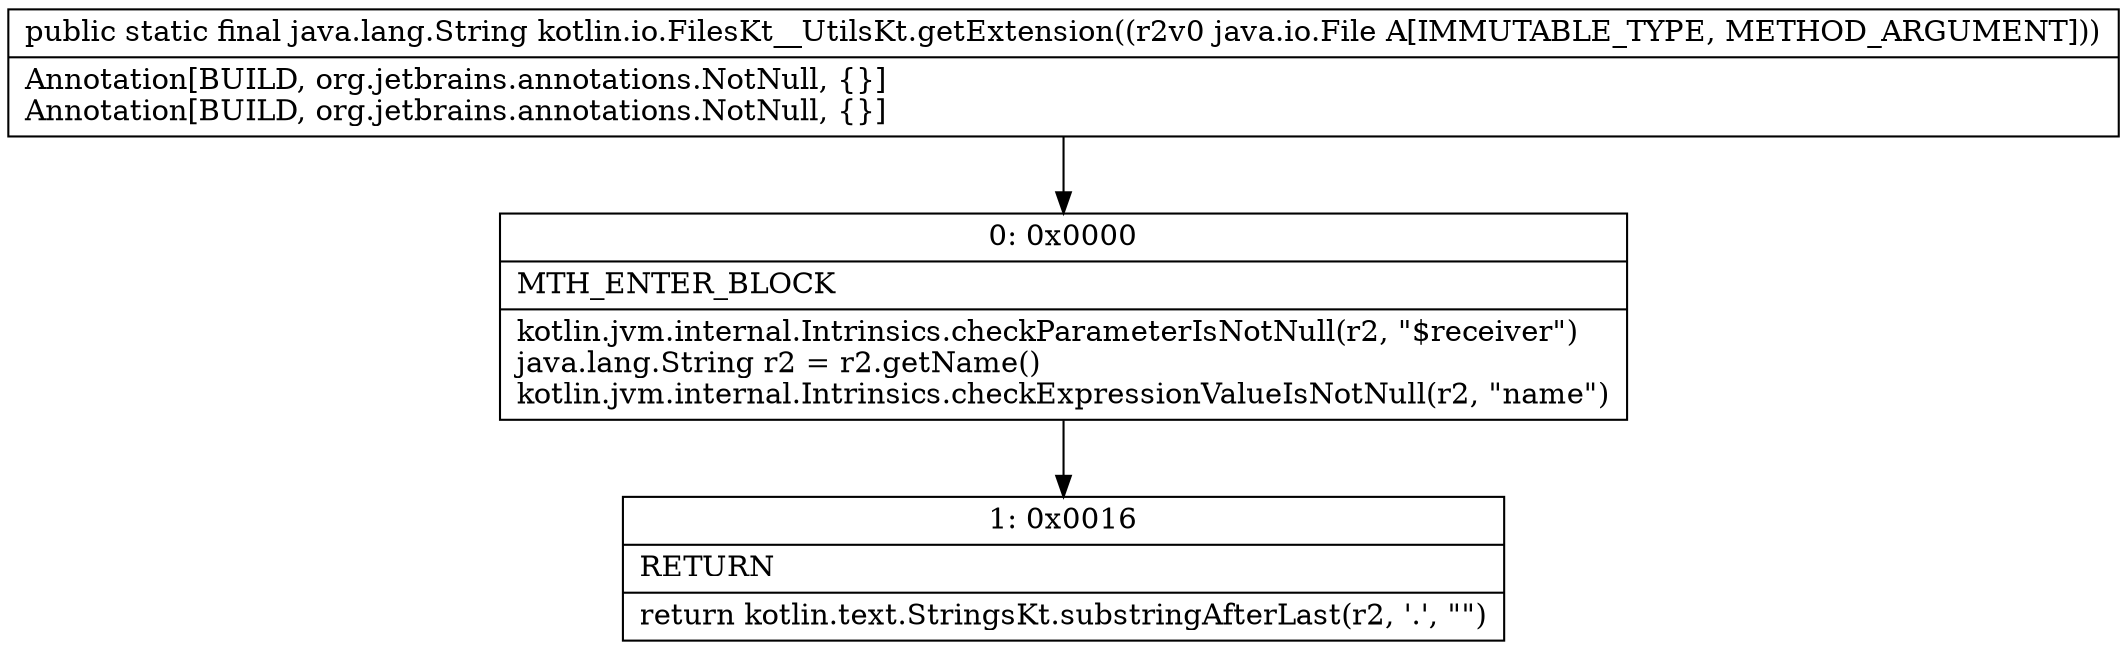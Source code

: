 digraph "CFG forkotlin.io.FilesKt__UtilsKt.getExtension(Ljava\/io\/File;)Ljava\/lang\/String;" {
Node_0 [shape=record,label="{0\:\ 0x0000|MTH_ENTER_BLOCK\l|kotlin.jvm.internal.Intrinsics.checkParameterIsNotNull(r2, \"$receiver\")\ljava.lang.String r2 = r2.getName()\lkotlin.jvm.internal.Intrinsics.checkExpressionValueIsNotNull(r2, \"name\")\l}"];
Node_1 [shape=record,label="{1\:\ 0x0016|RETURN\l|return kotlin.text.StringsKt.substringAfterLast(r2, '.', \"\")\l}"];
MethodNode[shape=record,label="{public static final java.lang.String kotlin.io.FilesKt__UtilsKt.getExtension((r2v0 java.io.File A[IMMUTABLE_TYPE, METHOD_ARGUMENT]))  | Annotation[BUILD, org.jetbrains.annotations.NotNull, \{\}]\lAnnotation[BUILD, org.jetbrains.annotations.NotNull, \{\}]\l}"];
MethodNode -> Node_0;
Node_0 -> Node_1;
}

